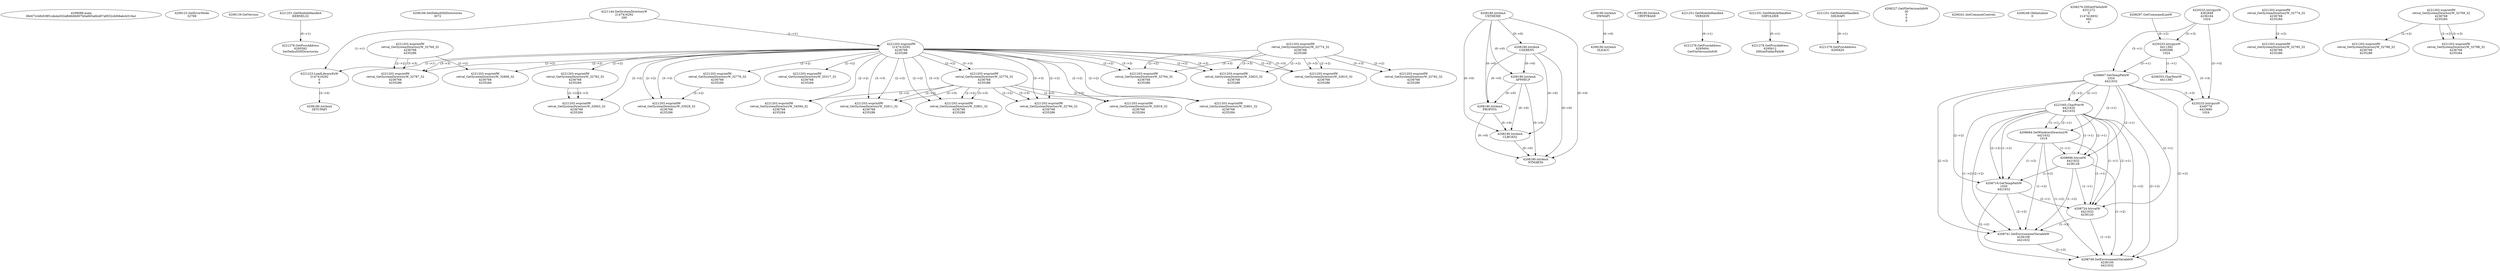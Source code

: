 // Global SCDG with merge call
digraph {
	0 [label="4208088.main
08c672cbfc638f1cde4a502afb6b0b907b0a665a6b487a9552cbf48abcb516a1"]
	1 [label="4208123.SetErrorMode
32769"]
	2 [label="4208129.GetVersion
"]
	3 [label="4221251.GetModuleHandleA
KERNEL32"]
	4 [label="4221278.GetProcAddress
6295592
SetDefaultDllDirectories"]
	3 -> 4 [label="(0-->1)"]
	5 [label="4208166.SetDefaultDllDirectories
3072"]
	6 [label="4221144.GetSystemDirectoryW
2147416292
260"]
	7 [label="4221203.wsprintfW
2147416292
4236768
4235286"]
	6 -> 7 [label="(1-->1)"]
	8 [label="4221223.LoadLibraryExW
2147416292
0
8"]
	6 -> 8 [label="(1-->1)"]
	7 -> 8 [label="(1-->1)"]
	9 [label="4208180.lstrlenA
UXTHEME"]
	10 [label="4208180.lstrlenA
USERENV"]
	9 -> 10 [label="(0-->0)"]
	11 [label="4208180.lstrlenA
SETUPAPI"]
	8 -> 11 [label="(3-->0)"]
	12 [label="4208180.lstrlenA
APPHELP"]
	9 -> 12 [label="(0-->0)"]
	10 -> 12 [label="(0-->0)"]
	13 [label="4221203.wsprintfW
retval_GetSystemDirectoryW_35317_32
4236768
4235284"]
	7 -> 13 [label="(2-->2)"]
	14 [label="4208180.lstrlenA
PROPSYS"]
	9 -> 14 [label="(0-->0)"]
	10 -> 14 [label="(0-->0)"]
	12 -> 14 [label="(0-->0)"]
	15 [label="4208180.lstrlenA
DWMAPI"]
	16 [label="4221203.wsprintfW
retval_GetSystemDirectoryW_32776_32
4236768
4235284"]
	7 -> 16 [label="(2-->2)"]
	17 [label="4208180.lstrlenA
CRYPTBASE"]
	18 [label="4208180.lstrlenA
OLEACC"]
	15 -> 18 [label="(0-->0)"]
	19 [label="4208180.lstrlenA
CLBCATQ"]
	9 -> 19 [label="(0-->0)"]
	10 -> 19 [label="(0-->0)"]
	12 -> 19 [label="(0-->0)"]
	14 -> 19 [label="(0-->0)"]
	20 [label="4208180.lstrlenA
NTMARTA"]
	9 -> 20 [label="(0-->0)"]
	10 -> 20 [label="(0-->0)"]
	12 -> 20 [label="(0-->0)"]
	14 -> 20 [label="(0-->0)"]
	19 -> 20 [label="(0-->0)"]
	21 [label="4221251.GetModuleHandleA
VERSION"]
	22 [label="4221278.GetProcAddress
6295604
GetFileVersionInfoW"]
	21 -> 22 [label="(0-->1)"]
	23 [label="4221251.GetModuleHandleA
SHFOLDER"]
	24 [label="4221278.GetProcAddress
6295612
SHGetFolderPathW"]
	23 -> 24 [label="(0-->1)"]
	25 [label="4221251.GetModuleHandleA
SHLWAPI"]
	26 [label="4221278.GetProcAddress
6295620
"]
	25 -> 26 [label="(0-->1)"]
	27 [label="4208227.GetFileVersionInfoW
30
0
0
0"]
	28 [label="4208241.InitCommonControls
"]
	29 [label="4208248.OleInitialize
0"]
	30 [label="4208276.SHGetFileInfoW
4331272
0
2147416932
692
0"]
	31 [label="4220233.lstrcpynW
4362848
4236164
1024"]
	32 [label="4208297.GetCommandLineW
"]
	33 [label="4220233.lstrcpynW
4411392
6295588
1024"]
	32 -> 33 [label="(0-->2)"]
	31 -> 33 [label="(3-->3)"]
	34 [label="4208353.CharNextW
4411392"]
	33 -> 34 [label="(1-->1)"]
	35 [label="4208667.GetTempPathW
1024
4421632"]
	31 -> 35 [label="(3-->1)"]
	33 -> 35 [label="(3-->1)"]
	36 [label="4221045.CharPrevW
4421632
4421632"]
	35 -> 36 [label="(2-->1)"]
	35 -> 36 [label="(2-->2)"]
	37 [label="4208684.GetWindowsDirectoryW
4421632
1019"]
	35 -> 37 [label="(2-->1)"]
	36 -> 37 [label="(1-->1)"]
	36 -> 37 [label="(2-->1)"]
	38 [label="4208696.lstrcatW
4421632
4236128"]
	35 -> 38 [label="(2-->1)"]
	36 -> 38 [label="(1-->1)"]
	36 -> 38 [label="(2-->1)"]
	37 -> 38 [label="(1-->1)"]
	39 [label="4208716.GetTempPathW
1020
4421632"]
	35 -> 39 [label="(2-->2)"]
	36 -> 39 [label="(1-->2)"]
	36 -> 39 [label="(2-->2)"]
	37 -> 39 [label="(1-->2)"]
	38 -> 39 [label="(1-->2)"]
	40 [label="4208724.lstrcatW
4421632
4236120"]
	35 -> 40 [label="(2-->1)"]
	36 -> 40 [label="(1-->1)"]
	36 -> 40 [label="(2-->1)"]
	37 -> 40 [label="(1-->1)"]
	38 -> 40 [label="(1-->1)"]
	39 -> 40 [label="(2-->1)"]
	41 [label="4208741.SetEnvironmentVariableW
4236108
4421632"]
	35 -> 41 [label="(2-->2)"]
	36 -> 41 [label="(1-->2)"]
	36 -> 41 [label="(2-->2)"]
	37 -> 41 [label="(1-->2)"]
	38 -> 41 [label="(1-->2)"]
	39 -> 41 [label="(2-->2)"]
	40 -> 41 [label="(1-->2)"]
	42 [label="4208749.SetEnvironmentVariableW
4236100
4421632"]
	35 -> 42 [label="(2-->2)"]
	36 -> 42 [label="(1-->2)"]
	36 -> 42 [label="(2-->2)"]
	37 -> 42 [label="(1-->2)"]
	38 -> 42 [label="(1-->2)"]
	39 -> 42 [label="(2-->2)"]
	40 -> 42 [label="(1-->2)"]
	41 -> 42 [label="(2-->2)"]
	43 [label="4220233.lstrcpynW
4349776
4423680
1024"]
	31 -> 43 [label="(3-->3)"]
	33 -> 43 [label="(3-->3)"]
	35 -> 43 [label="(1-->3)"]
	44 [label="4221203.wsprintfW
retval_GetSystemDirectoryW_32776_32
4236768
4235286"]
	7 -> 44 [label="(2-->2)"]
	7 -> 44 [label="(3-->3)"]
	45 [label="4221203.wsprintfW
retval_GetSystemDirectoryW_32916_32
4236768
4235284"]
	7 -> 45 [label="(2-->2)"]
	44 -> 45 [label="(2-->2)"]
	46 [label="4221203.wsprintfW
retval_GetSystemDirectoryW_33029_32
4236768
4235286"]
	7 -> 46 [label="(2-->2)"]
	16 -> 46 [label="(2-->2)"]
	7 -> 46 [label="(3-->3)"]
	47 [label="4221203.wsprintfW
retval_GetSystemDirectoryW_34594_32
4236768
4235284"]
	7 -> 47 [label="(2-->2)"]
	44 -> 47 [label="(2-->2)"]
	48 [label="4221203.wsprintfW
retval_GetSystemDirectoryW_32784_32
4236768
4235286"]
	7 -> 48 [label="(2-->2)"]
	44 -> 48 [label="(2-->2)"]
	7 -> 48 [label="(3-->3)"]
	44 -> 48 [label="(3-->3)"]
	49 [label="4221203.wsprintfW
retval_GetSystemDirectoryW_32774_32
4236768
4235284"]
	50 [label="4221203.wsprintfW
retval_GetSystemDirectoryW_32785_32
4236768
4235286"]
	49 -> 50 [label="(2-->2)"]
	51 [label="4221203.wsprintfW
retval_GetSystemDirectoryW_32769_32
4236768
4235284"]
	52 [label="4221203.wsprintfW
retval_GetSystemDirectoryW_32788_32
4236768
4235286"]
	51 -> 52 [label="(2-->2)"]
	53 [label="4221203.wsprintfW
retval_GetSystemDirectoryW_32774_32
4236768
4235286"]
	54 [label="4221203.wsprintfW
retval_GetSystemDirectoryW_32782_32
4236768
4235286"]
	53 -> 54 [label="(2-->2)"]
	53 -> 54 [label="(3-->3)"]
	55 [label="4221203.wsprintfW
retval_GetSystemDirectoryW_32801_32
4236768
4235286"]
	7 -> 55 [label="(2-->2)"]
	44 -> 55 [label="(2-->2)"]
	7 -> 55 [label="(3-->3)"]
	44 -> 55 [label="(3-->3)"]
	56 [label="4221203.wsprintfW
retval_GetSystemDirectoryW_32769_32
4236768
4235286"]
	57 [label="4221203.wsprintfW
retval_GetSystemDirectoryW_32787_32
4236768
4235286"]
	7 -> 57 [label="(2-->2)"]
	56 -> 57 [label="(2-->2)"]
	7 -> 57 [label="(3-->3)"]
	56 -> 57 [label="(3-->3)"]
	58 [label="4221203.wsprintfW
retval_GetSystemDirectoryW_32788_32
4236768
4235284"]
	51 -> 58 [label="(2-->2)"]
	51 -> 58 [label="(3-->3)"]
	59 [label="4221203.wsprintfW
retval_GetSystemDirectoryW_32809_32
4236768
4235284"]
	7 -> 59 [label="(2-->2)"]
	56 -> 59 [label="(2-->2)"]
	60 [label="4221203.wsprintfW
retval_GetSystemDirectoryW_32801_32
4236768
4235284"]
	7 -> 60 [label="(2-->2)"]
	44 -> 60 [label="(2-->2)"]
	61 [label="4221203.wsprintfW
retval_GetSystemDirectoryW_32794_32
4236768
4235286"]
	7 -> 61 [label="(2-->2)"]
	53 -> 61 [label="(2-->2)"]
	7 -> 61 [label="(3-->3)"]
	53 -> 61 [label="(3-->3)"]
	62 [label="4221203.wsprintfW
retval_GetSystemDirectoryW_32811_32
4236768
4235286"]
	7 -> 62 [label="(2-->2)"]
	44 -> 62 [label="(2-->2)"]
	7 -> 62 [label="(3-->3)"]
	44 -> 62 [label="(3-->3)"]
	63 [label="4221203.wsprintfW
retval_GetSystemDirectoryW_32810_32
4236768
4235286"]
	7 -> 63 [label="(2-->2)"]
	53 -> 63 [label="(2-->2)"]
	7 -> 63 [label="(3-->3)"]
	53 -> 63 [label="(3-->3)"]
	64 [label="4221203.wsprintfW
retval_GetSystemDirectoryW_32823_32
4236768
4235286"]
	7 -> 64 [label="(2-->2)"]
	53 -> 64 [label="(2-->2)"]
	7 -> 64 [label="(3-->3)"]
	53 -> 64 [label="(3-->3)"]
	65 [label="4221203.wsprintfW
retval_GetSystemDirectoryW_32783_32
4236768
4235284"]
	7 -> 65 [label="(2-->2)"]
	66 [label="4221203.wsprintfW
retval_GetSystemDirectoryW_32843_32
4236768
4235284"]
	7 -> 66 [label="(2-->2)"]
	65 -> 66 [label="(2-->2)"]
	65 -> 66 [label="(3-->3)"]
}
